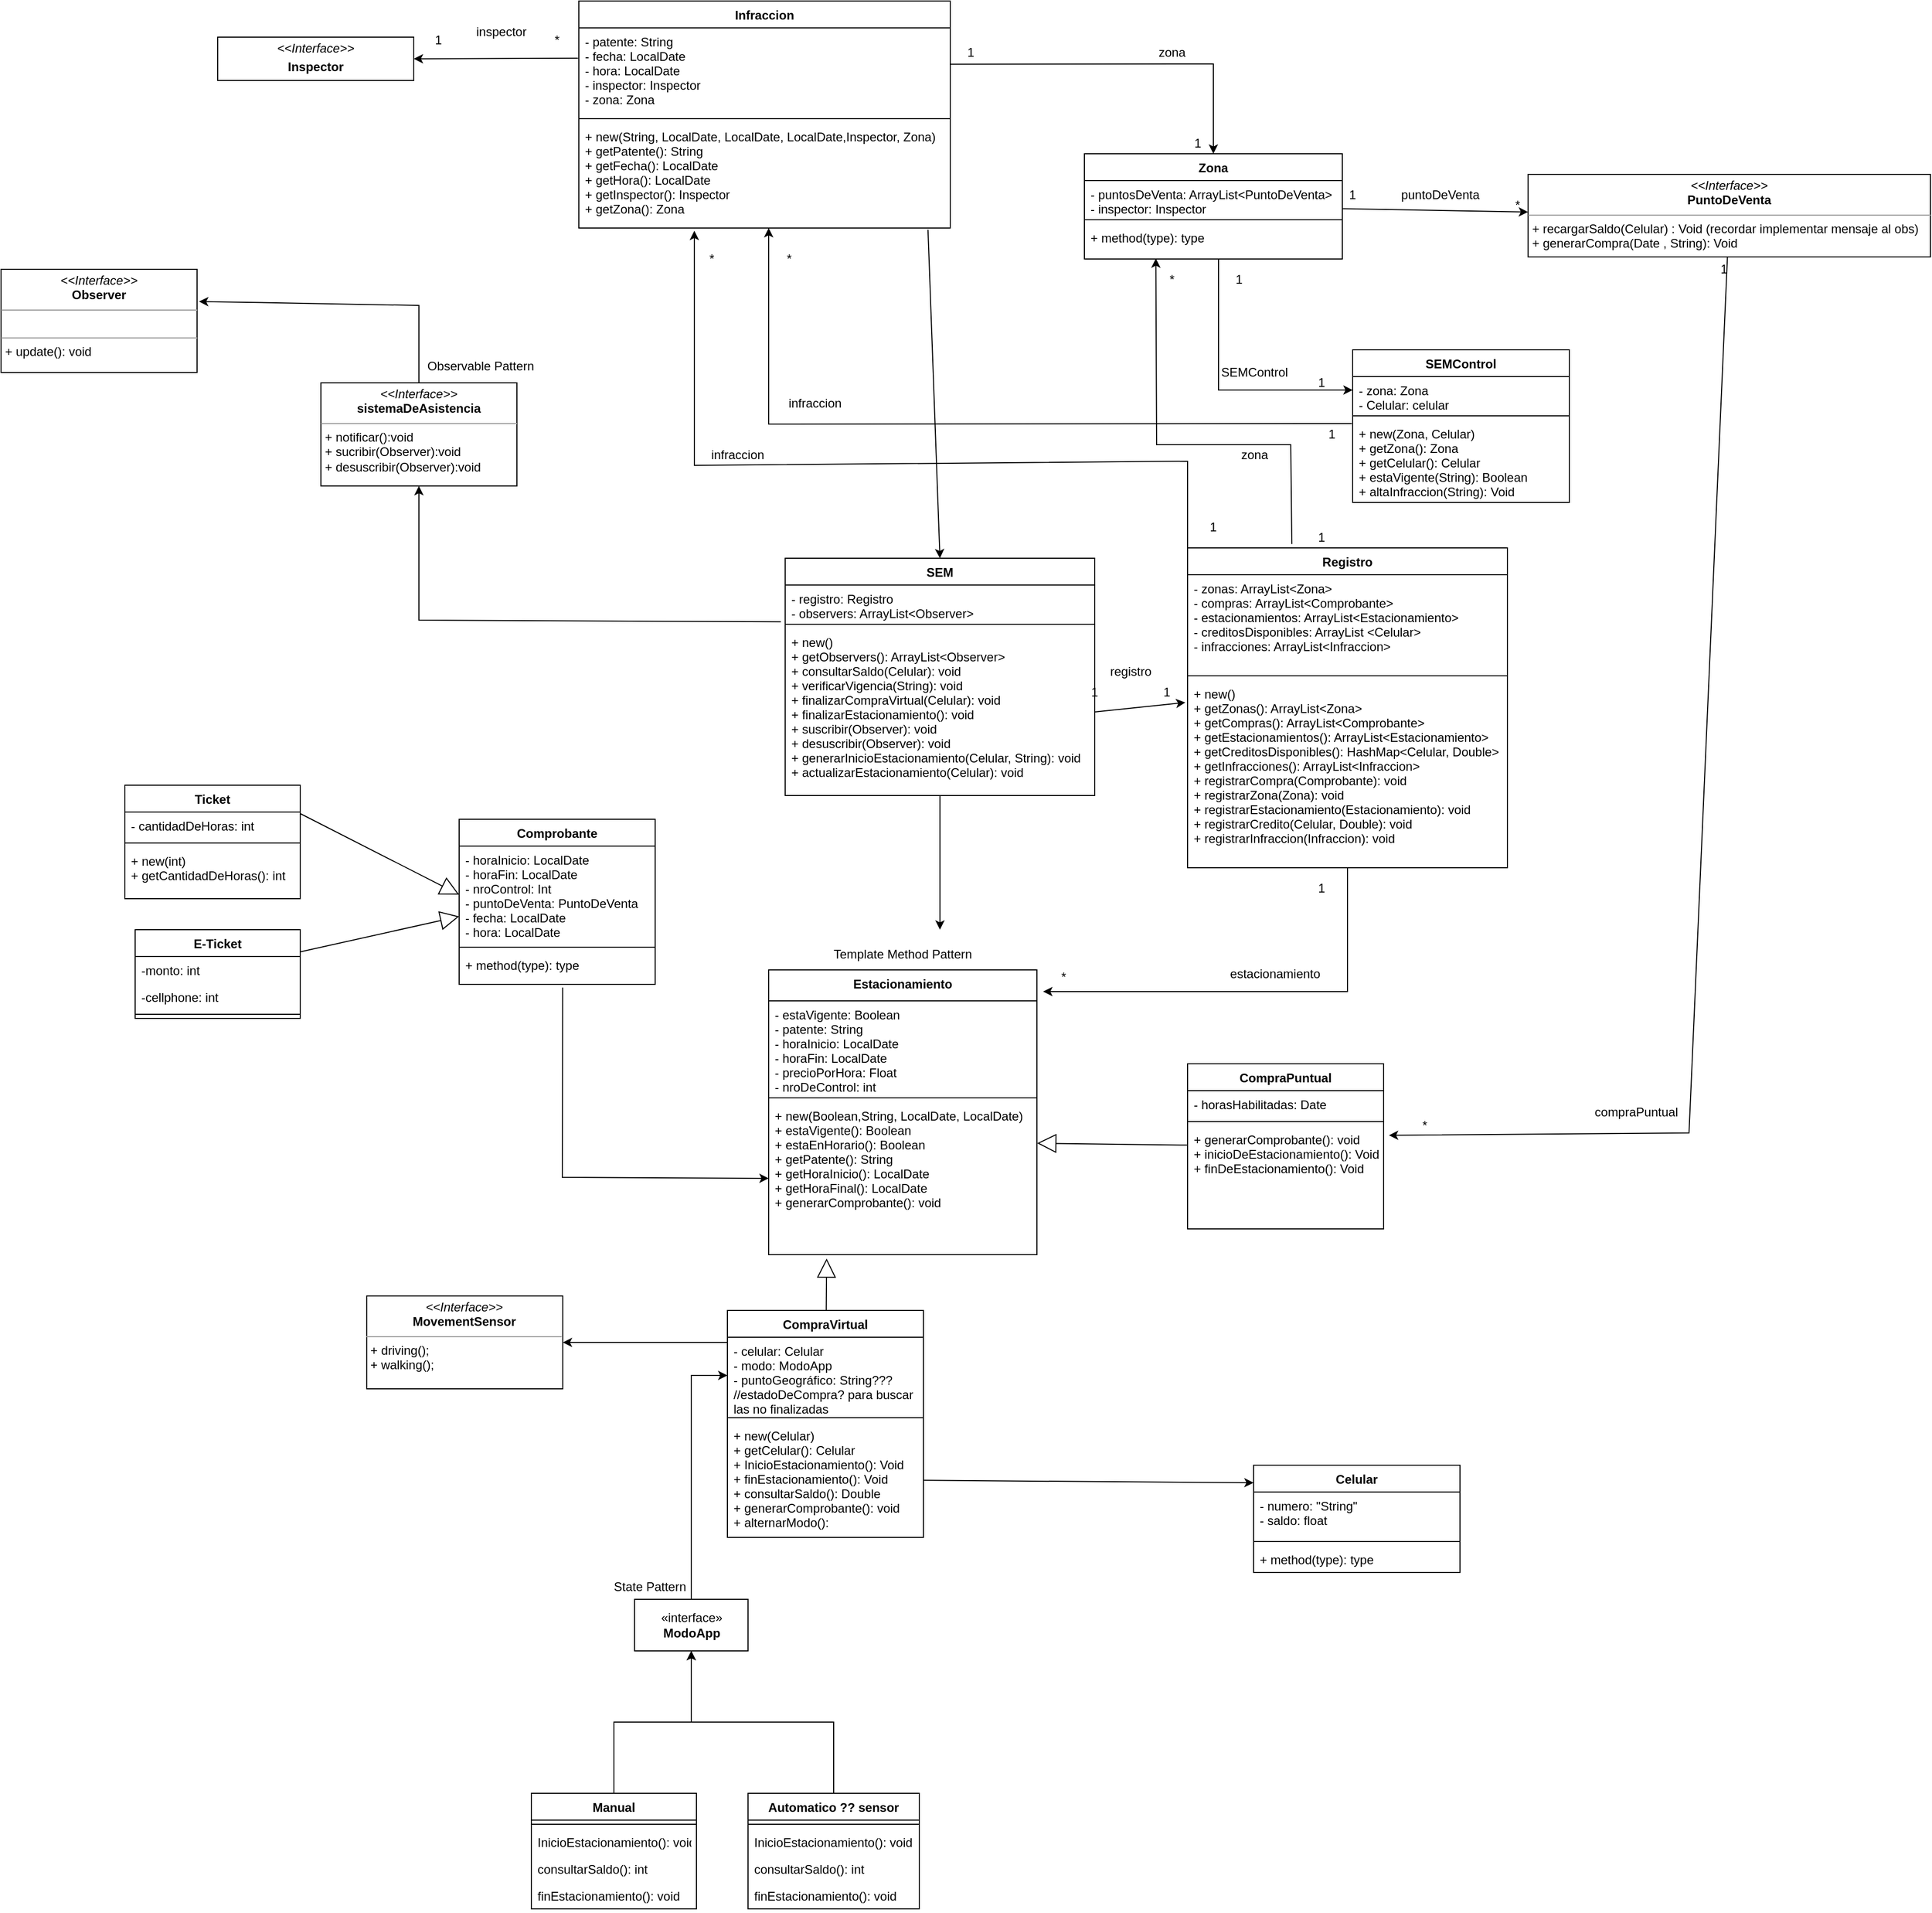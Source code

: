 <mxfile version="13.7.9" type="device"><diagram id="zWDdYugNEqTmdTYot4DA" name="Página-1"><mxGraphModel dx="2842" dy="1746" grid="1" gridSize="10" guides="1" tooltips="1" connect="1" arrows="1" fold="1" page="1" pageScale="1" pageWidth="1169" pageHeight="827" math="0" shadow="0"><root><mxCell id="0"/><mxCell id="1" parent="0"/><mxCell id="Cveqip_SLvgrmcc0p-iW-2" value="&lt;p style=&quot;margin: 0px ; margin-top: 4px ; text-align: center&quot;&gt;&lt;i&gt;&amp;lt;&amp;lt;Interface&amp;gt;&amp;gt;&lt;/i&gt;&lt;br&gt;&lt;b&gt;PuntoDeVenta&lt;/b&gt;&lt;/p&gt;&lt;hr size=&quot;1&quot;&gt;&lt;p style=&quot;margin: 0px ; margin-left: 4px&quot;&gt;&lt;/p&gt;&lt;p style=&quot;margin: 0px ; margin-left: 4px&quot;&gt;+ recargarSaldo(Celular) : Void (recordar implementar mensaje al obs)&lt;/p&gt;&lt;p style=&quot;margin: 0px ; margin-left: 4px&quot;&gt;+ generarCompra(Date , String): Void&lt;/p&gt;&lt;p style=&quot;margin: 0px ; margin-left: 4px&quot;&gt;&lt;br&gt;&lt;/p&gt;" style="verticalAlign=top;align=left;overflow=fill;fontSize=12;fontFamily=Helvetica;html=1;" parent="1" vertex="1"><mxGeometry x="1120" y="-562" width="390" height="80" as="geometry"/></mxCell><mxCell id="UkGTE2zOA-ycfDK2QT69-55" style="rounded=0;orthogonalLoop=1;jettySize=auto;html=1;entryX=0.5;entryY=1;entryDx=0;entryDy=0;exitX=-0.014;exitY=1.048;exitDx=0;exitDy=0;exitPerimeter=0;" parent="1" source="UkGTE2zOA-ycfDK2QT69-51" target="1degCRgwZSF1zZD3Z5Yq-2" edge="1"><mxGeometry relative="1" as="geometry"><mxPoint x="200" y="-121.129" as="targetPoint"/><Array as="points"><mxPoint x="45" y="-130"/></Array></mxGeometry></mxCell><mxCell id="UkGTE2zOA-ycfDK2QT69-66" style="rounded=0;orthogonalLoop=1;jettySize=auto;html=1;" parent="1" source="UkGTE2zOA-ycfDK2QT69-53" edge="1"><mxGeometry relative="1" as="geometry"><mxPoint x="550" y="170" as="targetPoint"/></mxGeometry></mxCell><mxCell id="UkGTE2zOA-ycfDK2QT69-71" style="rounded=0;orthogonalLoop=1;jettySize=auto;html=1;" parent="1" source="UkGTE2zOA-ycfDK2QT69-41" edge="1"><mxGeometry relative="1" as="geometry"><mxPoint x="854" y="706" as="targetPoint"/></mxGeometry></mxCell><mxCell id="G2JlKahkvzNSAjYMPbh3-1" style="edgeStyle=orthogonalEdgeStyle;rounded=0;orthogonalLoop=1;jettySize=auto;html=1;entryX=0.5;entryY=1;entryDx=0;entryDy=0;endArrow=classic;endFill=1;" parent="1" source="G2JlKahkvzNSAjYMPbh3-2" target="G2JlKahkvzNSAjYMPbh3-13" edge="1"><mxGeometry relative="1" as="geometry"/></mxCell><mxCell id="G2JlKahkvzNSAjYMPbh3-7" style="edgeStyle=orthogonalEdgeStyle;rounded=0;orthogonalLoop=1;jettySize=auto;html=1;entryX=0.5;entryY=1;entryDx=0;entryDy=0;endArrow=classic;endFill=1;" parent="1" source="G2JlKahkvzNSAjYMPbh3-8" target="G2JlKahkvzNSAjYMPbh3-13" edge="1"><mxGeometry relative="1" as="geometry"/></mxCell><mxCell id="G2JlKahkvzNSAjYMPbh3-13" value="«interface»&lt;br&gt;&lt;b&gt;ModoApp&lt;/b&gt;" style="html=1;" parent="1" vertex="1"><mxGeometry x="254" y="819" width="110" height="50" as="geometry"/></mxCell><mxCell id="G2JlKahkvzNSAjYMPbh3-14" style="edgeStyle=orthogonalEdgeStyle;rounded=0;orthogonalLoop=1;jettySize=auto;html=1;endArrow=classic;endFill=1;" parent="1" source="G2JlKahkvzNSAjYMPbh3-13" target="UkGTE2zOA-ycfDK2QT69-39" edge="1"><mxGeometry relative="1" as="geometry"><mxPoint x="474" y="918.034" as="sourcePoint"/></mxGeometry></mxCell><mxCell id="G2JlKahkvzNSAjYMPbh3-24" style="edgeStyle=orthogonalEdgeStyle;rounded=0;orthogonalLoop=1;jettySize=auto;html=1;" parent="1" source="Cveqip_SLvgrmcc0p-iW-20" target="UkGTE2zOA-ycfDK2QT69-47" edge="1"><mxGeometry relative="1" as="geometry"><mxPoint x="820" y="-462" as="targetPoint"/><Array as="points"><mxPoint x="820" y="-353"/></Array><mxPoint x="820" y="-102" as="sourcePoint"/></mxGeometry></mxCell><mxCell id="G2JlKahkvzNSAjYMPbh3-28" value="" style="endArrow=block;endSize=16;endFill=0;html=1;entryX=1.001;entryY=0.27;entryDx=0;entryDy=0;entryPerimeter=0;" parent="1" source="UkGTE2zOA-ycfDK2QT69-34" target="UkGTE2zOA-ycfDK2QT69-12" edge="1"><mxGeometry width="160" relative="1" as="geometry"><mxPoint x="564" y="419" as="sourcePoint"/><mxPoint x="724" y="419" as="targetPoint"/><Array as="points"/></mxGeometry></mxCell><mxCell id="G2JlKahkvzNSAjYMPbh3-29" value="" style="endArrow=block;endSize=16;endFill=0;html=1;entryX=0.216;entryY=1.025;entryDx=0;entryDy=0;entryPerimeter=0;" parent="1" source="UkGTE2zOA-ycfDK2QT69-38" target="UkGTE2zOA-ycfDK2QT69-12" edge="1"><mxGeometry width="160" relative="1" as="geometry"><mxPoint x="648.566" y="549" as="sourcePoint"/><mxPoint x="563.635" y="429" as="targetPoint"/><Array as="points"/></mxGeometry></mxCell><mxCell id="G2JlKahkvzNSAjYMPbh3-38" style="rounded=0;orthogonalLoop=1;jettySize=auto;html=1;" parent="1" source="Cveqip_SLvgrmcc0p-iW-20" target="Cveqip_SLvgrmcc0p-iW-2" edge="1"><mxGeometry relative="1" as="geometry"><mxPoint x="960.0" y="-343.0" as="targetPoint"/><mxPoint x="830.0" y="-470" as="sourcePoint"/></mxGeometry></mxCell><mxCell id="1degCRgwZSF1zZD3Z5Yq-20" style="edgeStyle=none;rounded=0;orthogonalLoop=1;jettySize=auto;html=1;entryX=1.01;entryY=0.312;entryDx=0;entryDy=0;entryPerimeter=0;" parent="1" source="1degCRgwZSF1zZD3Z5Yq-2" target="1degCRgwZSF1zZD3Z5Yq-19" edge="1"><mxGeometry relative="1" as="geometry"><Array as="points"><mxPoint x="45" y="-435"/></Array></mxGeometry></mxCell><mxCell id="1degCRgwZSF1zZD3Z5Yq-2" value="&lt;p style=&quot;margin: 0px ; margin-top: 4px ; text-align: center&quot;&gt;&lt;i&gt;&amp;lt;&amp;lt;Interface&amp;gt;&amp;gt;&lt;/i&gt;&lt;br&gt;&lt;b&gt;sistemaDeAsistencia&lt;/b&gt;&lt;/p&gt;&lt;hr size=&quot;1&quot;&gt;&lt;p style=&quot;margin: 0px ; margin-left: 4px&quot;&gt;&lt;/p&gt;&lt;p style=&quot;margin: 0px ; margin-left: 4px&quot;&gt;+ notificar():void&lt;/p&gt;&lt;p style=&quot;margin: 0px ; margin-left: 4px&quot;&gt;+ sucribir(Observer):void&lt;/p&gt;&lt;p style=&quot;margin: 0px ; margin-left: 4px&quot;&gt;+ desuscribir(Observer):void&lt;/p&gt;" style="verticalAlign=top;align=left;overflow=fill;fontSize=12;fontFamily=Helvetica;html=1;" parent="1" vertex="1"><mxGeometry x="-50" y="-360" width="190" height="100" as="geometry"/></mxCell><mxCell id="UkGTE2zOA-ycfDK2QT69-50" value="SEM" style="swimlane;fontStyle=1;align=center;verticalAlign=top;childLayout=stackLayout;horizontal=1;startSize=26;horizontalStack=0;resizeParent=1;resizeParentMax=0;resizeLast=0;collapsible=1;marginBottom=0;" parent="1" vertex="1"><mxGeometry x="400" y="-190" width="300" height="230" as="geometry"/></mxCell><mxCell id="UkGTE2zOA-ycfDK2QT69-51" value="- registro: Registro&#10;- observers: ArrayList&lt;Observer&gt; " style="text;strokeColor=none;fillColor=none;align=left;verticalAlign=top;spacingLeft=4;spacingRight=4;overflow=hidden;rotatable=0;points=[[0,0.5],[1,0.5]];portConstraint=eastwest;" parent="UkGTE2zOA-ycfDK2QT69-50" vertex="1"><mxGeometry y="26" width="300" height="34" as="geometry"/></mxCell><mxCell id="UkGTE2zOA-ycfDK2QT69-52" value="" style="line;strokeWidth=1;fillColor=none;align=left;verticalAlign=middle;spacingTop=-1;spacingLeft=3;spacingRight=3;rotatable=0;labelPosition=right;points=[];portConstraint=eastwest;" parent="UkGTE2zOA-ycfDK2QT69-50" vertex="1"><mxGeometry y="60" width="300" height="8" as="geometry"/></mxCell><mxCell id="UkGTE2zOA-ycfDK2QT69-53" value="+ new() &#10;+ getObservers(): ArrayList&lt;Observer&gt; &#10;+ consultarSaldo(Celular): void&#10;+ verificarVigencia(String): void&#10;+ finalizarCompraVirtual(Celular): void&#10;+ finalizarEstacionamiento(): void&#10;+ suscribir(Observer): void&#10;+ desuscribir(Observer): void&#10;+ generarInicioEstacionamiento(Celular, String): void&#10;+ actualizarEstacionamiento(Celular): void" style="text;strokeColor=none;fillColor=none;align=left;verticalAlign=top;spacingLeft=4;spacingRight=4;overflow=hidden;rotatable=0;points=[[0,0.5],[1,0.5]];portConstraint=eastwest;" parent="UkGTE2zOA-ycfDK2QT69-50" vertex="1"><mxGeometry y="68" width="300" height="162" as="geometry"/></mxCell><mxCell id="1degCRgwZSF1zZD3Z5Yq-14" style="edgeStyle=none;rounded=0;orthogonalLoop=1;jettySize=auto;html=1;exitX=1;exitY=0.5;exitDx=0;exitDy=0;entryX=-0.007;entryY=0.12;entryDx=0;entryDy=0;entryPerimeter=0;" parent="1" source="UkGTE2zOA-ycfDK2QT69-53" target="1degCRgwZSF1zZD3Z5Yq-6" edge="1"><mxGeometry relative="1" as="geometry"><mxPoint x="700" y="-70" as="targetPoint"/><Array as="points"/></mxGeometry></mxCell><mxCell id="1degCRgwZSF1zZD3Z5Yq-15" style="edgeStyle=none;rounded=0;orthogonalLoop=1;jettySize=auto;html=1;entryX=0;entryY=0.5;entryDx=0;entryDy=0;exitX=0.528;exitY=1.099;exitDx=0;exitDy=0;exitPerimeter=0;" parent="1" source="Cveqip_SLvgrmcc0p-iW-27" target="UkGTE2zOA-ycfDK2QT69-12" edge="1"><mxGeometry relative="1" as="geometry"><Array as="points"><mxPoint x="184" y="410"/></Array></mxGeometry></mxCell><mxCell id="1degCRgwZSF1zZD3Z5Yq-16" value="" style="endArrow=block;endSize=16;endFill=0;html=1;entryX=0;entryY=0.5;entryDx=0;entryDy=0;exitX=1;exitY=0.25;exitDx=0;exitDy=0;" parent="1" source="UkGTE2zOA-ycfDK2QT69-1" target="Cveqip_SLvgrmcc0p-iW-25" edge="1"><mxGeometry width="160" relative="1" as="geometry"><mxPoint x="435.383" y="313" as="sourcePoint"/><mxPoint x="465.028" y="213" as="targetPoint"/><Array as="points"/></mxGeometry></mxCell><mxCell id="1degCRgwZSF1zZD3Z5Yq-17" value="" style="endArrow=block;endSize=16;endFill=0;html=1;exitX=1;exitY=0.25;exitDx=0;exitDy=0;" parent="1" source="G2JlKahkvzNSAjYMPbh3-34" target="Cveqip_SLvgrmcc0p-iW-25" edge="1"><mxGeometry width="160" relative="1" as="geometry"><mxPoint x="-60" y="67.5" as="sourcePoint"/><mxPoint x="84" y="136" as="targetPoint"/><Array as="points"/></mxGeometry></mxCell><mxCell id="1degCRgwZSF1zZD3Z5Yq-19" value="&lt;p style=&quot;margin: 0px ; margin-top: 4px ; text-align: center&quot;&gt;&lt;i&gt;&amp;lt;&amp;lt;Interface&amp;gt;&amp;gt;&lt;/i&gt;&lt;br&gt;&lt;b&gt;Observer&lt;/b&gt;&lt;/p&gt;&lt;hr size=&quot;1&quot;&gt;&lt;p style=&quot;margin: 0px ; margin-left: 4px&quot;&gt;&lt;br&gt;&lt;/p&gt;&lt;hr size=&quot;1&quot;&gt;&lt;p style=&quot;margin: 0px ; margin-left: 4px&quot;&gt;+ update(): void&lt;/p&gt;" style="verticalAlign=top;align=left;overflow=fill;fontSize=12;fontFamily=Helvetica;html=1;" parent="1" vertex="1"><mxGeometry x="-360" y="-470" width="190" height="100" as="geometry"/></mxCell><mxCell id="1degCRgwZSF1zZD3Z5Yq-22" value="Template Method Pattern" style="text;align=center;fontStyle=0;verticalAlign=middle;spacingLeft=3;spacingRight=3;strokeColor=none;rotatable=0;points=[[0,0.5],[1,0.5]];portConstraint=eastwest;" parent="1" vertex="1"><mxGeometry x="439" y="180" width="150" height="26" as="geometry"/></mxCell><mxCell id="1degCRgwZSF1zZD3Z5Yq-23" value="Observable Pattern" style="text;align=center;fontStyle=0;verticalAlign=middle;spacingLeft=3;spacingRight=3;strokeColor=none;rotatable=0;points=[[0,0.5],[1,0.5]];portConstraint=eastwest;" parent="1" vertex="1"><mxGeometry x="50" y="-390" width="110" height="26" as="geometry"/></mxCell><mxCell id="1degCRgwZSF1zZD3Z5Yq-24" value="State Pattern" style="text;align=center;fontStyle=0;verticalAlign=middle;spacingLeft=3;spacingRight=3;strokeColor=none;rotatable=0;points=[[0,0.5],[1,0.5]];portConstraint=eastwest;" parent="1" vertex="1"><mxGeometry x="229" y="793" width="80" height="26" as="geometry"/></mxCell><mxCell id="1degCRgwZSF1zZD3Z5Yq-25" value="*" style="text;html=1;strokeColor=none;fillColor=none;align=center;verticalAlign=middle;whiteSpace=wrap;rounded=0;" parent="1" vertex="1"><mxGeometry x="755" y="-470" width="40" height="20" as="geometry"/></mxCell><mxCell id="1degCRgwZSF1zZD3Z5Yq-26" value="1" style="text;html=1;strokeColor=none;fillColor=none;align=center;verticalAlign=middle;whiteSpace=wrap;rounded=0;" parent="1" vertex="1"><mxGeometry x="930" y="-552" width="40" height="20" as="geometry"/></mxCell><mxCell id="1degCRgwZSF1zZD3Z5Yq-27" value="puntoDeVenta" style="text;html=1;strokeColor=none;fillColor=none;align=center;verticalAlign=middle;whiteSpace=wrap;rounded=0;" parent="1" vertex="1"><mxGeometry x="990" y="-552" width="90" height="20" as="geometry"/></mxCell><mxCell id="UkGTE2zOA-ycfDK2QT69-46" value="SEMControl" style="swimlane;fontStyle=1;align=center;verticalAlign=top;childLayout=stackLayout;horizontal=1;startSize=26;horizontalStack=0;resizeParent=1;resizeParentMax=0;resizeLast=0;collapsible=1;marginBottom=0;" parent="1" vertex="1"><mxGeometry x="950" y="-392" width="210" height="148" as="geometry"/></mxCell><mxCell id="UkGTE2zOA-ycfDK2QT69-47" value="- zona: Zona&#10;- Celular: celular" style="text;strokeColor=none;fillColor=none;align=left;verticalAlign=top;spacingLeft=4;spacingRight=4;overflow=hidden;rotatable=0;points=[[0,0.5],[1,0.5]];portConstraint=eastwest;" parent="UkGTE2zOA-ycfDK2QT69-46" vertex="1"><mxGeometry y="26" width="210" height="34" as="geometry"/></mxCell><mxCell id="UkGTE2zOA-ycfDK2QT69-48" value="" style="line;strokeWidth=1;fillColor=none;align=left;verticalAlign=middle;spacingTop=-1;spacingLeft=3;spacingRight=3;rotatable=0;labelPosition=right;points=[];portConstraint=eastwest;" parent="UkGTE2zOA-ycfDK2QT69-46" vertex="1"><mxGeometry y="60" width="210" height="8" as="geometry"/></mxCell><mxCell id="UkGTE2zOA-ycfDK2QT69-49" value="+ new(Zona, Celular)&#10;+ getZona(): Zona&#10;+ getCelular(): Celular&#10;+ estaVigente(String): Boolean&#10;+ altaInfraccion(String): Void" style="text;strokeColor=none;fillColor=none;align=left;verticalAlign=top;spacingLeft=4;spacingRight=4;overflow=hidden;rotatable=0;points=[[0,0.5],[1,0.5]];portConstraint=eastwest;" parent="UkGTE2zOA-ycfDK2QT69-46" vertex="1"><mxGeometry y="68" width="210" height="80" as="geometry"/></mxCell><mxCell id="Cveqip_SLvgrmcc0p-iW-20" value="Zona" style="swimlane;fontStyle=1;align=center;verticalAlign=top;childLayout=stackLayout;horizontal=1;startSize=26;horizontalStack=0;resizeParent=1;resizeParentMax=0;resizeLast=0;collapsible=1;marginBottom=0;" parent="1" vertex="1"><mxGeometry x="690" y="-582" width="250" height="102" as="geometry"/></mxCell><mxCell id="Cveqip_SLvgrmcc0p-iW-21" value="- puntosDeVenta: ArrayList&lt;PuntoDeVenta&gt;&#10;- inspector: Inspector" style="text;strokeColor=none;fillColor=none;align=left;verticalAlign=top;spacingLeft=4;spacingRight=4;overflow=hidden;rotatable=0;points=[[0,0.5],[1,0.5]];portConstraint=eastwest;" parent="Cveqip_SLvgrmcc0p-iW-20" vertex="1"><mxGeometry y="26" width="250" height="34" as="geometry"/></mxCell><mxCell id="Cveqip_SLvgrmcc0p-iW-22" value="" style="line;strokeWidth=1;fillColor=none;align=left;verticalAlign=middle;spacingTop=-1;spacingLeft=3;spacingRight=3;rotatable=0;labelPosition=right;points=[];portConstraint=eastwest;" parent="Cveqip_SLvgrmcc0p-iW-20" vertex="1"><mxGeometry y="60" width="250" height="8" as="geometry"/></mxCell><mxCell id="Cveqip_SLvgrmcc0p-iW-23" value="+ method(type): type" style="text;strokeColor=none;fillColor=none;align=left;verticalAlign=top;spacingLeft=4;spacingRight=4;overflow=hidden;rotatable=0;points=[[0,0.5],[1,0.5]];portConstraint=eastwest;" parent="Cveqip_SLvgrmcc0p-iW-20" vertex="1"><mxGeometry y="68" width="250" height="34" as="geometry"/></mxCell><mxCell id="1degCRgwZSF1zZD3Z5Yq-29" style="edgeStyle=none;rounded=0;orthogonalLoop=1;jettySize=auto;html=1;entryX=0.5;entryY=0;entryDx=0;entryDy=0;exitX=0.999;exitY=0.42;exitDx=0;exitDy=0;exitPerimeter=0;" parent="1" source="UkGTE2zOA-ycfDK2QT69-26" target="Cveqip_SLvgrmcc0p-iW-20" edge="1"><mxGeometry relative="1" as="geometry"><Array as="points"><mxPoint x="815" y="-669"/></Array></mxGeometry></mxCell><mxCell id="1degCRgwZSF1zZD3Z5Yq-30" style="edgeStyle=none;rounded=0;orthogonalLoop=1;jettySize=auto;html=1;entryX=0.5;entryY=0;entryDx=0;entryDy=0;exitX=0.94;exitY=1.016;exitDx=0;exitDy=0;exitPerimeter=0;" parent="1" source="UkGTE2zOA-ycfDK2QT69-28" target="UkGTE2zOA-ycfDK2QT69-50" edge="1"><mxGeometry relative="1" as="geometry"><mxPoint x="510" y="-180" as="targetPoint"/></mxGeometry></mxCell><mxCell id="1degCRgwZSF1zZD3Z5Yq-31" style="edgeStyle=none;rounded=0;orthogonalLoop=1;jettySize=auto;html=1;exitX=-0.004;exitY=0.044;exitDx=0;exitDy=0;exitPerimeter=0;" parent="1" source="UkGTE2zOA-ycfDK2QT69-49" edge="1"><mxGeometry relative="1" as="geometry"><mxPoint x="384" y="-510" as="targetPoint"/><Array as="points"><mxPoint x="384" y="-320"/></Array></mxGeometry></mxCell><mxCell id="UkGTE2zOA-ycfDK2QT69-9" value="Estacionamiento" style="swimlane;fontStyle=1;align=center;verticalAlign=top;childLayout=stackLayout;horizontal=1;startSize=30;horizontalStack=0;resizeParent=1;resizeParentMax=0;resizeLast=0;collapsible=1;marginBottom=0;" parent="1" vertex="1"><mxGeometry x="384" y="209" width="260" height="276" as="geometry"/></mxCell><mxCell id="UkGTE2zOA-ycfDK2QT69-10" value="- estaVigente: Boolean&#10;- patente: String&#10;- horaInicio: LocalDate&#10;- horaFin: LocalDate&#10;- precioPorHora: Float&#10;- nroDeControl: int" style="text;strokeColor=none;fillColor=none;align=left;verticalAlign=top;spacingLeft=4;spacingRight=4;overflow=hidden;rotatable=0;points=[[0,0.5],[1,0.5]];portConstraint=eastwest;" parent="UkGTE2zOA-ycfDK2QT69-9" vertex="1"><mxGeometry y="30" width="260" height="90" as="geometry"/></mxCell><mxCell id="UkGTE2zOA-ycfDK2QT69-11" value="" style="line;strokeWidth=1;fillColor=none;align=left;verticalAlign=middle;spacingTop=-1;spacingLeft=3;spacingRight=3;rotatable=0;labelPosition=right;points=[];portConstraint=eastwest;" parent="UkGTE2zOA-ycfDK2QT69-9" vertex="1"><mxGeometry y="120" width="260" height="8" as="geometry"/></mxCell><mxCell id="UkGTE2zOA-ycfDK2QT69-12" value="+ new(Boolean,String, LocalDate, LocalDate)&#10;+ estaVigente(): Boolean&#10;+ estaEnHorario(): Boolean&#10;+ getPatente(): String&#10;+ getHoraInicio(): LocalDate&#10;+ getHoraFinal(): LocalDate&#10;+ generarComprobante(): void" style="text;strokeColor=none;fillColor=none;align=left;verticalAlign=top;spacingLeft=4;spacingRight=4;overflow=hidden;rotatable=0;points=[[0,0.5],[1,0.5]];portConstraint=eastwest;" parent="UkGTE2zOA-ycfDK2QT69-9" vertex="1"><mxGeometry y="128" width="260" height="148" as="geometry"/></mxCell><mxCell id="UkGTE2zOA-ycfDK2QT69-25" value="Infraccion" style="swimlane;fontStyle=1;align=center;verticalAlign=top;childLayout=stackLayout;horizontal=1;startSize=26;horizontalStack=0;resizeParent=1;resizeParentMax=0;resizeLast=0;collapsible=1;marginBottom=0;" parent="1" vertex="1"><mxGeometry x="200" y="-730" width="360" height="220" as="geometry"/></mxCell><mxCell id="UkGTE2zOA-ycfDK2QT69-26" value="- patente: String&#10;- fecha: LocalDate&#10;- hora: LocalDate&#10;- inspector: Inspector&#10;- zona: Zona" style="text;strokeColor=none;fillColor=none;align=left;verticalAlign=top;spacingLeft=4;spacingRight=4;overflow=hidden;rotatable=0;points=[[0,0.5],[1,0.5]];portConstraint=eastwest;" parent="UkGTE2zOA-ycfDK2QT69-25" vertex="1"><mxGeometry y="26" width="360" height="84" as="geometry"/></mxCell><mxCell id="UkGTE2zOA-ycfDK2QT69-27" value="" style="line;strokeWidth=1;fillColor=none;align=left;verticalAlign=middle;spacingTop=-1;spacingLeft=3;spacingRight=3;rotatable=0;labelPosition=right;points=[];portConstraint=eastwest;" parent="UkGTE2zOA-ycfDK2QT69-25" vertex="1"><mxGeometry y="110" width="360" height="8" as="geometry"/></mxCell><mxCell id="UkGTE2zOA-ycfDK2QT69-28" value="+ new(String, LocalDate, LocalDate, LocalDate,Inspector, Zona)&#10;+ getPatente(): String&#10;+ getFecha(): LocalDate&#10;+ getHora(): LocalDate&#10;+ getInspector(): Inspector&#10;+ getZona(): Zona" style="text;strokeColor=none;fillColor=none;align=left;verticalAlign=top;spacingLeft=4;spacingRight=4;overflow=hidden;rotatable=0;points=[[0,0.5],[1,0.5]];portConstraint=eastwest;" parent="UkGTE2zOA-ycfDK2QT69-25" vertex="1"><mxGeometry y="118" width="360" height="102" as="geometry"/></mxCell><mxCell id="G2JlKahkvzNSAjYMPbh3-2" value="Manual" style="swimlane;fontStyle=1;align=center;verticalAlign=top;childLayout=stackLayout;horizontal=1;startSize=26;horizontalStack=0;resizeParent=1;resizeParentMax=0;resizeLast=0;collapsible=1;marginBottom=0;" parent="1" vertex="1"><mxGeometry x="154" y="1007" width="160" height="112" as="geometry"/></mxCell><mxCell id="G2JlKahkvzNSAjYMPbh3-3" value="" style="line;strokeWidth=1;fillColor=none;align=left;verticalAlign=middle;spacingTop=-1;spacingLeft=3;spacingRight=3;rotatable=0;labelPosition=right;points=[];portConstraint=eastwest;" parent="G2JlKahkvzNSAjYMPbh3-2" vertex="1"><mxGeometry y="26" width="160" height="8" as="geometry"/></mxCell><mxCell id="G2JlKahkvzNSAjYMPbh3-4" value="InicioEstacionamiento(): void" style="text;strokeColor=none;fillColor=none;align=left;verticalAlign=top;spacingLeft=4;spacingRight=4;overflow=hidden;rotatable=0;points=[[0,0.5],[1,0.5]];portConstraint=eastwest;" parent="G2JlKahkvzNSAjYMPbh3-2" vertex="1"><mxGeometry y="34" width="160" height="26" as="geometry"/></mxCell><mxCell id="G2JlKahkvzNSAjYMPbh3-6" value="consultarSaldo(): int" style="text;strokeColor=none;fillColor=none;align=left;verticalAlign=top;spacingLeft=4;spacingRight=4;overflow=hidden;rotatable=0;points=[[0,0.5],[1,0.5]];portConstraint=eastwest;" parent="G2JlKahkvzNSAjYMPbh3-2" vertex="1"><mxGeometry y="60" width="160" height="26" as="geometry"/></mxCell><mxCell id="G2JlKahkvzNSAjYMPbh3-5" value="finEstacionamiento(): void" style="text;strokeColor=none;fillColor=none;align=left;verticalAlign=top;spacingLeft=4;spacingRight=4;overflow=hidden;rotatable=0;points=[[0,0.5],[1,0.5]];portConstraint=eastwest;" parent="G2JlKahkvzNSAjYMPbh3-2" vertex="1"><mxGeometry y="86" width="160" height="26" as="geometry"/></mxCell><mxCell id="G2JlKahkvzNSAjYMPbh3-8" value="Automatico ?? sensor" style="swimlane;fontStyle=1;align=center;verticalAlign=top;childLayout=stackLayout;horizontal=1;startSize=26;horizontalStack=0;resizeParent=1;resizeParentMax=0;resizeLast=0;collapsible=1;marginBottom=0;" parent="1" vertex="1"><mxGeometry x="364" y="1007" width="166" height="112" as="geometry"/></mxCell><mxCell id="G2JlKahkvzNSAjYMPbh3-9" value="" style="line;strokeWidth=1;fillColor=none;align=left;verticalAlign=middle;spacingTop=-1;spacingLeft=3;spacingRight=3;rotatable=0;labelPosition=right;points=[];portConstraint=eastwest;" parent="G2JlKahkvzNSAjYMPbh3-8" vertex="1"><mxGeometry y="26" width="166" height="8" as="geometry"/></mxCell><mxCell id="G2JlKahkvzNSAjYMPbh3-15" value="InicioEstacionamiento(): void" style="text;strokeColor=none;fillColor=none;align=left;verticalAlign=top;spacingLeft=4;spacingRight=4;overflow=hidden;rotatable=0;points=[[0,0.5],[1,0.5]];portConstraint=eastwest;" parent="G2JlKahkvzNSAjYMPbh3-8" vertex="1"><mxGeometry y="34" width="166" height="26" as="geometry"/></mxCell><mxCell id="G2JlKahkvzNSAjYMPbh3-17" value="consultarSaldo(): int" style="text;strokeColor=none;fillColor=none;align=left;verticalAlign=top;spacingLeft=4;spacingRight=4;overflow=hidden;rotatable=0;points=[[0,0.5],[1,0.5]];portConstraint=eastwest;" parent="G2JlKahkvzNSAjYMPbh3-8" vertex="1"><mxGeometry y="60" width="166" height="26" as="geometry"/></mxCell><mxCell id="G2JlKahkvzNSAjYMPbh3-16" value="finEstacionamiento(): void" style="text;strokeColor=none;fillColor=none;align=left;verticalAlign=top;spacingLeft=4;spacingRight=4;overflow=hidden;rotatable=0;points=[[0,0.5],[1,0.5]];portConstraint=eastwest;" parent="G2JlKahkvzNSAjYMPbh3-8" vertex="1"><mxGeometry y="86" width="166" height="26" as="geometry"/></mxCell><mxCell id="UkGTE2zOA-ycfDK2QT69-38" value="CompraVirtual" style="swimlane;fontStyle=1;align=center;verticalAlign=top;childLayout=stackLayout;horizontal=1;startSize=26;horizontalStack=0;resizeParent=1;resizeParentMax=0;resizeLast=0;collapsible=1;marginBottom=0;" parent="1" vertex="1"><mxGeometry x="344" y="539" width="190" height="220" as="geometry"/></mxCell><mxCell id="UkGTE2zOA-ycfDK2QT69-39" value="- celular: Celular&#10;- modo: ModoApp&#10;- puntoGeográfico: String???&#10;//estadoDeCompra? para buscar &#10;las no finalizadas" style="text;strokeColor=none;fillColor=none;align=left;verticalAlign=top;spacingLeft=4;spacingRight=4;overflow=hidden;rotatable=0;points=[[0,0.5],[1,0.5]];portConstraint=eastwest;" parent="UkGTE2zOA-ycfDK2QT69-38" vertex="1"><mxGeometry y="26" width="190" height="74" as="geometry"/></mxCell><mxCell id="UkGTE2zOA-ycfDK2QT69-40" value="" style="line;strokeWidth=1;fillColor=none;align=left;verticalAlign=middle;spacingTop=-1;spacingLeft=3;spacingRight=3;rotatable=0;labelPosition=right;points=[];portConstraint=eastwest;" parent="UkGTE2zOA-ycfDK2QT69-38" vertex="1"><mxGeometry y="100" width="190" height="8" as="geometry"/></mxCell><mxCell id="UkGTE2zOA-ycfDK2QT69-41" value="+ new(Celular)&#10;+ getCelular(): Celular&#10;+ InicioEstacionamiento(): Void&#10;+ finEstacionamiento(): Void&#10;+ consultarSaldo(): Double&#10;+ generarComprobante(): void&#10;+ alternarModo():" style="text;strokeColor=none;fillColor=none;align=left;verticalAlign=top;spacingLeft=4;spacingRight=4;overflow=hidden;rotatable=0;points=[[0,0.5],[1,0.5]];portConstraint=eastwest;" parent="UkGTE2zOA-ycfDK2QT69-38" vertex="1"><mxGeometry y="108" width="190" height="112" as="geometry"/></mxCell><mxCell id="UkGTE2zOA-ycfDK2QT69-17" value="Celular" style="swimlane;fontStyle=1;align=center;verticalAlign=top;childLayout=stackLayout;horizontal=1;startSize=26;horizontalStack=0;resizeParent=1;resizeParentMax=0;resizeLast=0;collapsible=1;marginBottom=0;" parent="1" vertex="1"><mxGeometry x="854" y="689" width="200" height="104" as="geometry"/></mxCell><mxCell id="UkGTE2zOA-ycfDK2QT69-18" value="- numero: &quot;String&quot; &#10;- saldo: float" style="text;strokeColor=none;fillColor=none;align=left;verticalAlign=top;spacingLeft=4;spacingRight=4;overflow=hidden;rotatable=0;points=[[0,0.5],[1,0.5]];portConstraint=eastwest;" parent="UkGTE2zOA-ycfDK2QT69-17" vertex="1"><mxGeometry y="26" width="200" height="44" as="geometry"/></mxCell><mxCell id="UkGTE2zOA-ycfDK2QT69-19" value="" style="line;strokeWidth=1;fillColor=none;align=left;verticalAlign=middle;spacingTop=-1;spacingLeft=3;spacingRight=3;rotatable=0;labelPosition=right;points=[];portConstraint=eastwest;" parent="UkGTE2zOA-ycfDK2QT69-17" vertex="1"><mxGeometry y="70" width="200" height="8" as="geometry"/></mxCell><mxCell id="UkGTE2zOA-ycfDK2QT69-20" value="+ method(type): type" style="text;strokeColor=none;fillColor=none;align=left;verticalAlign=top;spacingLeft=4;spacingRight=4;overflow=hidden;rotatable=0;points=[[0,0.5],[1,0.5]];portConstraint=eastwest;" parent="UkGTE2zOA-ycfDK2QT69-17" vertex="1"><mxGeometry y="78" width="200" height="26" as="geometry"/></mxCell><mxCell id="Cveqip_SLvgrmcc0p-iW-24" value="Comprobante" style="swimlane;fontStyle=1;align=center;verticalAlign=top;childLayout=stackLayout;horizontal=1;startSize=26;horizontalStack=0;resizeParent=1;resizeParentMax=0;resizeLast=0;collapsible=1;marginBottom=0;" parent="1" vertex="1"><mxGeometry x="84" y="63" width="190" height="160" as="geometry"/></mxCell><mxCell id="Cveqip_SLvgrmcc0p-iW-25" value="- horaInicio: LocalDate&#10;- horaFin: LocalDate&#10;- nroControl: Int&#10;- puntoDeVenta: PuntoDeVenta&#10;- fecha: LocalDate&#10;- hora: LocalDate" style="text;strokeColor=none;fillColor=none;align=left;verticalAlign=top;spacingLeft=4;spacingRight=4;overflow=hidden;rotatable=0;points=[[0,0.5],[1,0.5]];portConstraint=eastwest;" parent="Cveqip_SLvgrmcc0p-iW-24" vertex="1"><mxGeometry y="26" width="190" height="94" as="geometry"/></mxCell><mxCell id="Cveqip_SLvgrmcc0p-iW-26" value="" style="line;strokeWidth=1;fillColor=none;align=left;verticalAlign=middle;spacingTop=-1;spacingLeft=3;spacingRight=3;rotatable=0;labelPosition=right;points=[];portConstraint=eastwest;" parent="Cveqip_SLvgrmcc0p-iW-24" vertex="1"><mxGeometry y="120" width="190" height="8" as="geometry"/></mxCell><mxCell id="Cveqip_SLvgrmcc0p-iW-27" value="+ method(type): type" style="text;strokeColor=none;fillColor=none;align=left;verticalAlign=top;spacingLeft=4;spacingRight=4;overflow=hidden;rotatable=0;points=[[0,0.5],[1,0.5]];portConstraint=eastwest;" parent="Cveqip_SLvgrmcc0p-iW-24" vertex="1"><mxGeometry y="128" width="190" height="32" as="geometry"/></mxCell><mxCell id="UkGTE2zOA-ycfDK2QT69-1" value="Ticket" style="swimlane;fontStyle=1;align=center;verticalAlign=top;childLayout=stackLayout;horizontal=1;startSize=26;horizontalStack=0;resizeParent=1;resizeParentMax=0;resizeLast=0;collapsible=1;marginBottom=0;" parent="1" vertex="1"><mxGeometry x="-240" y="30" width="170" height="110" as="geometry"/></mxCell><mxCell id="UkGTE2zOA-ycfDK2QT69-2" value="- cantidadDeHoras: int" style="text;strokeColor=none;fillColor=none;align=left;verticalAlign=top;spacingLeft=4;spacingRight=4;overflow=hidden;rotatable=0;points=[[0,0.5],[1,0.5]];portConstraint=eastwest;" parent="UkGTE2zOA-ycfDK2QT69-1" vertex="1"><mxGeometry y="26" width="170" height="26" as="geometry"/></mxCell><mxCell id="UkGTE2zOA-ycfDK2QT69-3" value="" style="line;strokeWidth=1;fillColor=none;align=left;verticalAlign=middle;spacingTop=-1;spacingLeft=3;spacingRight=3;rotatable=0;labelPosition=right;points=[];portConstraint=eastwest;" parent="UkGTE2zOA-ycfDK2QT69-1" vertex="1"><mxGeometry y="52" width="170" height="8" as="geometry"/></mxCell><mxCell id="UkGTE2zOA-ycfDK2QT69-4" value="+ new(int)&#10;+ getCantidadDeHoras(): int" style="text;strokeColor=none;fillColor=none;align=left;verticalAlign=top;spacingLeft=4;spacingRight=4;overflow=hidden;rotatable=0;points=[[0,0.5],[1,0.5]];portConstraint=eastwest;" parent="UkGTE2zOA-ycfDK2QT69-1" vertex="1"><mxGeometry y="60" width="170" height="50" as="geometry"/></mxCell><mxCell id="G2JlKahkvzNSAjYMPbh3-34" value="E-Ticket" style="swimlane;fontStyle=1;align=center;verticalAlign=top;childLayout=stackLayout;horizontal=1;startSize=26;horizontalStack=0;resizeParent=1;resizeParentMax=0;resizeLast=0;collapsible=1;marginBottom=0;" parent="1" vertex="1"><mxGeometry x="-230" y="170" width="160" height="86" as="geometry"/></mxCell><mxCell id="G2JlKahkvzNSAjYMPbh3-35" value="-monto: int" style="text;strokeColor=none;fillColor=none;align=left;verticalAlign=top;spacingLeft=4;spacingRight=4;overflow=hidden;rotatable=0;points=[[0,0.5],[1,0.5]];portConstraint=eastwest;" parent="G2JlKahkvzNSAjYMPbh3-34" vertex="1"><mxGeometry y="26" width="160" height="26" as="geometry"/></mxCell><mxCell id="G2JlKahkvzNSAjYMPbh3-36" value="-cellphone: int" style="text;strokeColor=none;fillColor=none;align=left;verticalAlign=top;spacingLeft=4;spacingRight=4;overflow=hidden;rotatable=0;points=[[0,0.5],[1,0.5]];portConstraint=eastwest;" parent="G2JlKahkvzNSAjYMPbh3-34" vertex="1"><mxGeometry y="52" width="160" height="26" as="geometry"/></mxCell><mxCell id="G2JlKahkvzNSAjYMPbh3-37" value="" style="line;strokeWidth=1;fillColor=none;align=left;verticalAlign=middle;spacingTop=-1;spacingLeft=3;spacingRight=3;rotatable=0;labelPosition=right;points=[];portConstraint=eastwest;" parent="G2JlKahkvzNSAjYMPbh3-34" vertex="1"><mxGeometry y="78" width="160" height="8" as="geometry"/></mxCell><mxCell id="1degCRgwZSF1zZD3Z5Yq-32" style="edgeStyle=none;rounded=0;orthogonalLoop=1;jettySize=auto;html=1;entryX=1.027;entryY=0.093;entryDx=0;entryDy=0;entryPerimeter=0;" parent="1" source="Cveqip_SLvgrmcc0p-iW-2" target="UkGTE2zOA-ycfDK2QT69-37" edge="1"><mxGeometry relative="1" as="geometry"><mxPoint x="1300" y="578" as="targetPoint"/><Array as="points"><mxPoint x="1276" y="367"/></Array></mxGeometry></mxCell><mxCell id="1degCRgwZSF1zZD3Z5Yq-34" value="*" style="text;html=1;strokeColor=none;fillColor=none;align=center;verticalAlign=middle;whiteSpace=wrap;rounded=0;" parent="1" vertex="1"><mxGeometry x="1000" y="350" width="40" height="20" as="geometry"/></mxCell><mxCell id="1degCRgwZSF1zZD3Z5Yq-35" value="1" style="text;html=1;strokeColor=none;fillColor=none;align=center;verticalAlign=middle;whiteSpace=wrap;rounded=0;" parent="1" vertex="1"><mxGeometry x="1290" y="-480" width="40" height="20" as="geometry"/></mxCell><mxCell id="1degCRgwZSF1zZD3Z5Yq-36" value="compraPuntual" style="text;html=1;strokeColor=none;fillColor=none;align=center;verticalAlign=middle;whiteSpace=wrap;rounded=0;" parent="1" vertex="1"><mxGeometry x="1180" y="337" width="90" height="20" as="geometry"/></mxCell><mxCell id="1degCRgwZSF1zZD3Z5Yq-59" style="edgeStyle=none;rounded=0;orthogonalLoop=1;jettySize=auto;html=1;exitX=0.326;exitY=-0.012;exitDx=0;exitDy=0;exitPerimeter=0;entryX=0.277;entryY=0.985;entryDx=0;entryDy=0;entryPerimeter=0;" parent="1" source="1degCRgwZSF1zZD3Z5Yq-3" target="Cveqip_SLvgrmcc0p-iW-23" edge="1"><mxGeometry relative="1" as="geometry"><mxPoint x="760" y="-470" as="targetPoint"/><Array as="points"><mxPoint x="890" y="-300"/><mxPoint x="760" y="-300"/></Array></mxGeometry></mxCell><mxCell id="1degCRgwZSF1zZD3Z5Yq-3" value="Registro" style="swimlane;fontStyle=1;align=center;verticalAlign=top;childLayout=stackLayout;horizontal=1;startSize=26;horizontalStack=0;resizeParent=1;resizeParentMax=0;resizeLast=0;collapsible=1;marginBottom=0;" parent="1" vertex="1"><mxGeometry x="790" y="-200" width="310" height="310" as="geometry"/></mxCell><mxCell id="1degCRgwZSF1zZD3Z5Yq-8" value="- zonas: ArrayList&lt;Zona&gt;&#10;- compras: ArrayList&lt;Comprobante&gt;&#10;- estacionamientos: ArrayList&lt;Estacionamiento&gt;&#10;- creditosDisponibles: ArrayList &lt;Celular&gt;&#10;- infracciones: ArrayList&lt;Infraccion&gt;" style="text;strokeColor=none;fillColor=none;align=left;verticalAlign=top;spacingLeft=4;spacingRight=4;overflow=hidden;rotatable=0;points=[[0,0.5],[1,0.5]];portConstraint=eastwest;" parent="1degCRgwZSF1zZD3Z5Yq-3" vertex="1"><mxGeometry y="26" width="310" height="94" as="geometry"/></mxCell><mxCell id="1degCRgwZSF1zZD3Z5Yq-5" value="" style="line;strokeWidth=1;fillColor=none;align=left;verticalAlign=middle;spacingTop=-1;spacingLeft=3;spacingRight=3;rotatable=0;labelPosition=right;points=[];portConstraint=eastwest;" parent="1degCRgwZSF1zZD3Z5Yq-3" vertex="1"><mxGeometry y="120" width="310" height="8" as="geometry"/></mxCell><mxCell id="1degCRgwZSF1zZD3Z5Yq-6" value="+ new()&#10;+ getZonas(): ArrayList&lt;Zona&gt;&#10;+ getCompras(): ArrayList&lt;Comprobante&gt;&#10;+ getEstacionamientos(): ArrayList&lt;Estacionamiento&gt;&#10;+ getCreditosDisponibles(): HashMap&lt;Celular, Double&gt;&#10;+ getInfracciones(): ArrayList&lt;Infraccion&gt;&#10;+ registrarCompra(Comprobante): void&#10;+ registrarZona(Zona): void&#10;+ registrarEstacionamiento(Estacionamiento): void&#10;+ registrarCredito(Celular, Double): void&#10;+ registrarInfraccion(Infraccion): void&#10;" style="text;strokeColor=none;fillColor=none;align=left;verticalAlign=top;spacingLeft=4;spacingRight=4;overflow=hidden;rotatable=0;points=[[0,0.5],[1,0.5]];portConstraint=eastwest;" parent="1degCRgwZSF1zZD3Z5Yq-3" vertex="1"><mxGeometry y="128" width="310" height="182" as="geometry"/></mxCell><mxCell id="1degCRgwZSF1zZD3Z5Yq-37" style="edgeStyle=none;rounded=0;orthogonalLoop=1;jettySize=auto;html=1;" parent="1" source="1degCRgwZSF1zZD3Z5Yq-6" edge="1"><mxGeometry relative="1" as="geometry"><mxPoint x="650" y="230" as="targetPoint"/><Array as="points"><mxPoint x="945" y="230"/></Array></mxGeometry></mxCell><mxCell id="1degCRgwZSF1zZD3Z5Yq-38" value="*" style="text;html=1;strokeColor=none;fillColor=none;align=center;verticalAlign=middle;whiteSpace=wrap;rounded=0;" parent="1" vertex="1"><mxGeometry x="650" y="206" width="40" height="20" as="geometry"/></mxCell><mxCell id="1degCRgwZSF1zZD3Z5Yq-39" value="1" style="text;html=1;strokeColor=none;fillColor=none;align=center;verticalAlign=middle;whiteSpace=wrap;rounded=0;" parent="1" vertex="1"><mxGeometry x="900" y="120" width="40" height="20" as="geometry"/></mxCell><mxCell id="1degCRgwZSF1zZD3Z5Yq-40" value="estacionamiento" style="text;html=1;strokeColor=none;fillColor=none;align=center;verticalAlign=middle;whiteSpace=wrap;rounded=0;" parent="1" vertex="1"><mxGeometry x="830" y="203" width="90" height="20" as="geometry"/></mxCell><mxCell id="1degCRgwZSF1zZD3Z5Yq-41" value="*" style="text;html=1;strokeColor=none;fillColor=none;align=center;verticalAlign=middle;whiteSpace=wrap;rounded=0;" parent="1" vertex="1"><mxGeometry x="384" y="-490" width="40" height="20" as="geometry"/></mxCell><mxCell id="1degCRgwZSF1zZD3Z5Yq-42" value="1" style="text;html=1;strokeColor=none;fillColor=none;align=center;verticalAlign=middle;whiteSpace=wrap;rounded=0;" parent="1" vertex="1"><mxGeometry x="820" y="-470" width="40" height="20" as="geometry"/></mxCell><mxCell id="1degCRgwZSF1zZD3Z5Yq-43" value="infraccion" style="text;html=1;strokeColor=none;fillColor=none;align=center;verticalAlign=middle;whiteSpace=wrap;rounded=0;" parent="1" vertex="1"><mxGeometry x="384" y="-350" width="90" height="20" as="geometry"/></mxCell><mxCell id="1degCRgwZSF1zZD3Z5Yq-45" style="edgeStyle=none;rounded=0;orthogonalLoop=1;jettySize=auto;html=1;exitX=0;exitY=0;exitDx=0;exitDy=0;entryX=0.311;entryY=1.026;entryDx=0;entryDy=0;entryPerimeter=0;" parent="1" source="1degCRgwZSF1zZD3Z5Yq-3" target="UkGTE2zOA-ycfDK2QT69-28" edge="1"><mxGeometry relative="1" as="geometry"><mxPoint x="310" y="-284" as="targetPoint"/><Array as="points"><mxPoint x="790" y="-284"/><mxPoint x="312" y="-280"/></Array></mxGeometry></mxCell><mxCell id="1degCRgwZSF1zZD3Z5Yq-46" value="1" style="text;html=1;strokeColor=none;fillColor=none;align=center;verticalAlign=middle;whiteSpace=wrap;rounded=0;" parent="1" vertex="1"><mxGeometry x="900" y="-370" width="40" height="20" as="geometry"/></mxCell><mxCell id="1degCRgwZSF1zZD3Z5Yq-47" value="1" style="text;html=1;strokeColor=none;fillColor=none;align=center;verticalAlign=middle;whiteSpace=wrap;rounded=0;" parent="1" vertex="1"><mxGeometry x="795" y="-230" width="40" height="20" as="geometry"/></mxCell><mxCell id="1degCRgwZSF1zZD3Z5Yq-48" value="*" style="text;html=1;strokeColor=none;fillColor=none;align=center;verticalAlign=middle;whiteSpace=wrap;rounded=0;" parent="1" vertex="1"><mxGeometry x="309" y="-490" width="40" height="20" as="geometry"/></mxCell><mxCell id="1degCRgwZSF1zZD3Z5Yq-49" value="infraccion" style="text;html=1;strokeColor=none;fillColor=none;align=center;verticalAlign=middle;whiteSpace=wrap;rounded=0;" parent="1" vertex="1"><mxGeometry x="309" y="-300" width="90" height="20" as="geometry"/></mxCell><mxCell id="1degCRgwZSF1zZD3Z5Yq-50" value="1" style="text;html=1;strokeColor=none;fillColor=none;align=center;verticalAlign=middle;whiteSpace=wrap;rounded=0;" parent="1" vertex="1"><mxGeometry x="910" y="-320" width="40" height="20" as="geometry"/></mxCell><mxCell id="1degCRgwZSF1zZD3Z5Yq-51" value="SEMControl" style="text;html=1;strokeColor=none;fillColor=none;align=center;verticalAlign=middle;whiteSpace=wrap;rounded=0;" parent="1" vertex="1"><mxGeometry x="810" y="-380" width="90" height="20" as="geometry"/></mxCell><mxCell id="1degCRgwZSF1zZD3Z5Yq-52" value="1" style="text;html=1;strokeColor=none;fillColor=none;align=center;verticalAlign=middle;whiteSpace=wrap;rounded=0;" parent="1" vertex="1"><mxGeometry x="680" y="-70" width="40" height="20" as="geometry"/></mxCell><mxCell id="1degCRgwZSF1zZD3Z5Yq-53" value="1" style="text;html=1;strokeColor=none;fillColor=none;align=center;verticalAlign=middle;whiteSpace=wrap;rounded=0;" parent="1" vertex="1"><mxGeometry x="750" y="-70" width="40" height="20" as="geometry"/></mxCell><mxCell id="1degCRgwZSF1zZD3Z5Yq-54" value="registro" style="text;html=1;strokeColor=none;fillColor=none;align=center;verticalAlign=middle;whiteSpace=wrap;rounded=0;" parent="1" vertex="1"><mxGeometry x="690" y="-90" width="90" height="20" as="geometry"/></mxCell><mxCell id="1degCRgwZSF1zZD3Z5Yq-55" value="1" style="text;html=1;strokeColor=none;fillColor=none;align=center;verticalAlign=middle;whiteSpace=wrap;rounded=0;" parent="1" vertex="1"><mxGeometry x="560" y="-690" width="40" height="20" as="geometry"/></mxCell><mxCell id="1degCRgwZSF1zZD3Z5Yq-56" value="*" style="text;html=1;strokeColor=none;fillColor=none;align=center;verticalAlign=middle;whiteSpace=wrap;rounded=0;" parent="1" vertex="1"><mxGeometry x="1090" y="-542" width="40" height="20" as="geometry"/></mxCell><mxCell id="1degCRgwZSF1zZD3Z5Yq-57" value="1" style="text;html=1;strokeColor=none;fillColor=none;align=center;verticalAlign=middle;whiteSpace=wrap;rounded=0;" parent="1" vertex="1"><mxGeometry x="780" y="-602" width="40" height="20" as="geometry"/></mxCell><mxCell id="1degCRgwZSF1zZD3Z5Yq-58" value="zona" style="text;html=1;strokeColor=none;fillColor=none;align=center;verticalAlign=middle;whiteSpace=wrap;rounded=0;" parent="1" vertex="1"><mxGeometry x="730" y="-690" width="90" height="20" as="geometry"/></mxCell><mxCell id="1degCRgwZSF1zZD3Z5Yq-60" value="1" style="text;html=1;strokeColor=none;fillColor=none;align=center;verticalAlign=middle;whiteSpace=wrap;rounded=0;" parent="1" vertex="1"><mxGeometry x="900" y="-220" width="40" height="20" as="geometry"/></mxCell><mxCell id="1degCRgwZSF1zZD3Z5Yq-61" value="zona" style="text;html=1;strokeColor=none;fillColor=none;align=center;verticalAlign=middle;whiteSpace=wrap;rounded=0;" parent="1" vertex="1"><mxGeometry x="810" y="-300" width="90" height="20" as="geometry"/></mxCell><mxCell id="1degCRgwZSF1zZD3Z5Yq-62" value="&lt;p style=&quot;margin: 0px ; margin-top: 4px ; text-align: center&quot;&gt;&lt;i&gt;&amp;lt;&amp;lt;Interface&amp;gt;&amp;gt;&lt;/i&gt;&lt;br&gt;&lt;/p&gt;&lt;p style=&quot;margin: 0px ; margin-top: 4px ; text-align: center&quot;&gt;&lt;b&gt;Inspector&lt;/b&gt;&lt;/p&gt;" style="verticalAlign=top;align=left;overflow=fill;fontSize=12;fontFamily=Helvetica;html=1;" parent="1" vertex="1"><mxGeometry x="-150" y="-695" width="190" height="42" as="geometry"/></mxCell><mxCell id="1degCRgwZSF1zZD3Z5Yq-63" style="edgeStyle=none;rounded=0;orthogonalLoop=1;jettySize=auto;html=1;entryX=1;entryY=0.5;entryDx=0;entryDy=0;exitX=-0.002;exitY=0.349;exitDx=0;exitDy=0;exitPerimeter=0;" parent="1" source="UkGTE2zOA-ycfDK2QT69-26" target="1degCRgwZSF1zZD3Z5Yq-62" edge="1"><mxGeometry relative="1" as="geometry"><mxPoint x="-120.0" y="-608.72" as="sourcePoint"/><mxPoint x="135.36" y="-522.0" as="targetPoint"/><Array as="points"/></mxGeometry></mxCell><mxCell id="1degCRgwZSF1zZD3Z5Yq-65" value="*" style="text;html=1;strokeColor=none;fillColor=none;align=center;verticalAlign=middle;whiteSpace=wrap;rounded=0;" parent="1" vertex="1"><mxGeometry x="159" y="-702" width="40" height="20" as="geometry"/></mxCell><mxCell id="1degCRgwZSF1zZD3Z5Yq-66" value="1" style="text;html=1;strokeColor=none;fillColor=none;align=center;verticalAlign=middle;whiteSpace=wrap;rounded=0;" parent="1" vertex="1"><mxGeometry x="44" y="-702" width="40" height="20" as="geometry"/></mxCell><mxCell id="1degCRgwZSF1zZD3Z5Yq-67" value="inspector" style="text;html=1;strokeColor=none;fillColor=none;align=center;verticalAlign=middle;whiteSpace=wrap;rounded=0;" parent="1" vertex="1"><mxGeometry x="80" y="-710" width="90" height="20" as="geometry"/></mxCell><mxCell id="1degCRgwZSF1zZD3Z5Yq-70" value="&lt;p style=&quot;margin: 0px ; margin-top: 4px ; text-align: center&quot;&gt;&lt;i&gt;&amp;lt;&amp;lt;Interface&amp;gt;&amp;gt;&lt;/i&gt;&lt;br&gt;&lt;b&gt;MovementSensor&lt;/b&gt;&lt;/p&gt;&lt;hr size=&quot;1&quot;&gt;&lt;p style=&quot;margin: 0px ; margin-left: 4px&quot;&gt;&lt;span&gt;+ driving();&lt;/span&gt;&lt;br&gt;&lt;/p&gt;&lt;p style=&quot;margin: 0px ; margin-left: 4px&quot;&gt;+ walking();&lt;/p&gt;" style="verticalAlign=top;align=left;overflow=fill;fontSize=12;fontFamily=Helvetica;html=1;" parent="1" vertex="1"><mxGeometry x="-5.57" y="525" width="190" height="90" as="geometry"/></mxCell><mxCell id="1degCRgwZSF1zZD3Z5Yq-69" style="edgeStyle=none;rounded=0;orthogonalLoop=1;jettySize=auto;html=1;exitX=0;exitY=0.068;exitDx=0;exitDy=0;exitPerimeter=0;" parent="1" source="UkGTE2zOA-ycfDK2QT69-39" target="1degCRgwZSF1zZD3Z5Yq-70" edge="1"><mxGeometry relative="1" as="geometry"><mxPoint x="250" y="540" as="targetPoint"/><mxPoint x="250" y="610" as="sourcePoint"/></mxGeometry></mxCell><mxCell id="UkGTE2zOA-ycfDK2QT69-34" value="CompraPuntual" style="swimlane;fontStyle=1;align=center;verticalAlign=top;childLayout=stackLayout;horizontal=1;startSize=26;horizontalStack=0;resizeParent=1;resizeParentMax=0;resizeLast=0;collapsible=1;marginBottom=0;" parent="1" vertex="1"><mxGeometry x="790" y="300" width="190" height="160" as="geometry"/></mxCell><mxCell id="UkGTE2zOA-ycfDK2QT69-35" value="- horasHabilitadas: Date" style="text;strokeColor=none;fillColor=none;align=left;verticalAlign=top;spacingLeft=4;spacingRight=4;overflow=hidden;rotatable=0;points=[[0,0.5],[1,0.5]];portConstraint=eastwest;" parent="UkGTE2zOA-ycfDK2QT69-34" vertex="1"><mxGeometry y="26" width="190" height="26" as="geometry"/></mxCell><mxCell id="UkGTE2zOA-ycfDK2QT69-36" value="" style="line;strokeWidth=1;fillColor=none;align=left;verticalAlign=middle;spacingTop=-1;spacingLeft=3;spacingRight=3;rotatable=0;labelPosition=right;points=[];portConstraint=eastwest;" parent="UkGTE2zOA-ycfDK2QT69-34" vertex="1"><mxGeometry y="52" width="190" height="8" as="geometry"/></mxCell><mxCell id="UkGTE2zOA-ycfDK2QT69-37" value="+ generarComprobante(): void&#10;+ inicioDeEstacionamiento(): Void&#10;+ finDeEstacionamiento(): Void" style="text;strokeColor=none;fillColor=none;align=left;verticalAlign=top;spacingLeft=4;spacingRight=4;overflow=hidden;rotatable=0;points=[[0,0.5],[1,0.5]];portConstraint=eastwest;" parent="UkGTE2zOA-ycfDK2QT69-34" vertex="1"><mxGeometry y="60" width="190" height="100" as="geometry"/></mxCell></root></mxGraphModel></diagram></mxfile>